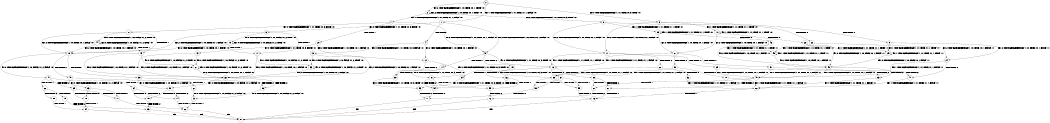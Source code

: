 digraph BCG {
size = "7, 10.5";
center = TRUE;
node [shape = circle];
0 [peripheries = 2];
0 -> 1 [label = "EX !1 !ATOMIC_EXCH_BRANCH (1, +1, TRUE, +1, 1, FALSE) !:0:"];
0 -> 2 [label = "EX !2 !ATOMIC_EXCH_BRANCH (1, +0, TRUE, +0, 1, TRUE) !:0:"];
0 -> 3 [label = "EX !0 !ATOMIC_EXCH_BRANCH (1, +1, TRUE, +0, 3, TRUE) !:0:"];
1 -> 4 [label = "TERMINATE !1"];
1 -> 5 [label = "EX !2 !ATOMIC_EXCH_BRANCH (1, +0, TRUE, +0, 1, FALSE) !:0:"];
1 -> 6 [label = "EX !0 !ATOMIC_EXCH_BRANCH (1, +1, TRUE, +0, 3, FALSE) !:0:"];
2 -> 7 [label = "EX !1 !ATOMIC_EXCH_BRANCH (1, +1, TRUE, +1, 1, FALSE) !:0:"];
2 -> 8 [label = "EX !0 !ATOMIC_EXCH_BRANCH (1, +1, TRUE, +0, 3, TRUE) !:0:"];
2 -> 2 [label = "EX !2 !ATOMIC_EXCH_BRANCH (1, +0, TRUE, +0, 1, TRUE) !:0:"];
3 -> 9 [label = "TERMINATE !0"];
3 -> 10 [label = "EX !1 !ATOMIC_EXCH_BRANCH (1, +1, TRUE, +1, 1, TRUE) !:0:"];
3 -> 11 [label = "EX !2 !ATOMIC_EXCH_BRANCH (1, +0, TRUE, +0, 1, FALSE) !:0:"];
4 -> 12 [label = "EX !2 !ATOMIC_EXCH_BRANCH (1, +0, TRUE, +0, 1, FALSE) !:0:"];
4 -> 13 [label = "EX !0 !ATOMIC_EXCH_BRANCH (1, +1, TRUE, +0, 3, FALSE) !:0:"];
5 -> 14 [label = "TERMINATE !1"];
5 -> 15 [label = "TERMINATE !2"];
5 -> 16 [label = "EX !0 !ATOMIC_EXCH_BRANCH (1, +1, TRUE, +0, 3, TRUE) !:0:"];
6 -> 17 [label = "TERMINATE !1"];
6 -> 18 [label = "EX !2 !ATOMIC_EXCH_BRANCH (1, +0, TRUE, +0, 1, FALSE) !:0:"];
6 -> 19 [label = "EX !0 !ATOMIC_EXCH_BRANCH (1, +0, FALSE, +1, 2, TRUE) !:0:"];
7 -> 20 [label = "TERMINATE !1"];
7 -> 21 [label = "EX !0 !ATOMIC_EXCH_BRANCH (1, +1, TRUE, +0, 3, FALSE) !:0:"];
7 -> 5 [label = "EX !2 !ATOMIC_EXCH_BRANCH (1, +0, TRUE, +0, 1, FALSE) !:0:"];
8 -> 22 [label = "TERMINATE !0"];
8 -> 23 [label = "EX !1 !ATOMIC_EXCH_BRANCH (1, +1, TRUE, +1, 1, TRUE) !:0:"];
8 -> 11 [label = "EX !2 !ATOMIC_EXCH_BRANCH (1, +0, TRUE, +0, 1, FALSE) !:0:"];
9 -> 24 [label = "EX !2 !ATOMIC_EXCH_BRANCH (1, +0, TRUE, +0, 1, FALSE) !:1:"];
9 -> 25 [label = "EX !1 !ATOMIC_EXCH_BRANCH (1, +1, TRUE, +1, 1, TRUE) !:1:"];
10 -> 26 [label = "TERMINATE !0"];
10 -> 27 [label = "EX !2 !ATOMIC_EXCH_BRANCH (1, +0, TRUE, +0, 1, FALSE) !:0:"];
10 -> 10 [label = "EX !1 !ATOMIC_EXCH_BRANCH (1, +1, TRUE, +1, 1, TRUE) !:0:"];
11 -> 28 [label = "TERMINATE !2"];
11 -> 29 [label = "TERMINATE !0"];
11 -> 16 [label = "EX !1 !ATOMIC_EXCH_BRANCH (1, +1, TRUE, +1, 1, FALSE) !:0:"];
12 -> 30 [label = "TERMINATE !2"];
12 -> 31 [label = "EX !0 !ATOMIC_EXCH_BRANCH (1, +1, TRUE, +0, 3, TRUE) !:0:"];
13 -> 32 [label = "EX !2 !ATOMIC_EXCH_BRANCH (1, +0, TRUE, +0, 1, FALSE) !:0:"];
13 -> 33 [label = "EX !0 !ATOMIC_EXCH_BRANCH (1, +0, FALSE, +1, 2, TRUE) !:0:"];
14 -> 30 [label = "TERMINATE !2"];
14 -> 31 [label = "EX !0 !ATOMIC_EXCH_BRANCH (1, +1, TRUE, +0, 3, TRUE) !:0:"];
15 -> 34 [label = "TERMINATE !1"];
15 -> 35 [label = "EX !0 !ATOMIC_EXCH_BRANCH (1, +1, TRUE, +0, 3, TRUE) !:0:"];
16 -> 36 [label = "TERMINATE !1"];
16 -> 37 [label = "TERMINATE !2"];
16 -> 38 [label = "TERMINATE !0"];
17 -> 32 [label = "EX !2 !ATOMIC_EXCH_BRANCH (1, +0, TRUE, +0, 1, FALSE) !:0:"];
17 -> 33 [label = "EX !0 !ATOMIC_EXCH_BRANCH (1, +0, FALSE, +1, 2, TRUE) !:0:"];
18 -> 39 [label = "TERMINATE !1"];
18 -> 40 [label = "TERMINATE !2"];
18 -> 41 [label = "EX !0 !ATOMIC_EXCH_BRANCH (1, +0, FALSE, +1, 2, FALSE) !:0:"];
19 -> 17 [label = "TERMINATE !1"];
19 -> 18 [label = "EX !2 !ATOMIC_EXCH_BRANCH (1, +0, TRUE, +0, 1, FALSE) !:0:"];
19 -> 19 [label = "EX !0 !ATOMIC_EXCH_BRANCH (1, +0, FALSE, +1, 2, TRUE) !:0:"];
20 -> 42 [label = "EX !0 !ATOMIC_EXCH_BRANCH (1, +1, TRUE, +0, 3, FALSE) !:0:"];
20 -> 12 [label = "EX !2 !ATOMIC_EXCH_BRANCH (1, +0, TRUE, +0, 1, FALSE) !:0:"];
21 -> 43 [label = "TERMINATE !1"];
21 -> 18 [label = "EX !2 !ATOMIC_EXCH_BRANCH (1, +0, TRUE, +0, 1, FALSE) !:0:"];
21 -> 44 [label = "EX !0 !ATOMIC_EXCH_BRANCH (1, +0, FALSE, +1, 2, TRUE) !:0:"];
22 -> 45 [label = "EX !1 !ATOMIC_EXCH_BRANCH (1, +1, TRUE, +1, 1, TRUE) !:1:"];
22 -> 24 [label = "EX !2 !ATOMIC_EXCH_BRANCH (1, +0, TRUE, +0, 1, FALSE) !:1:"];
23 -> 46 [label = "TERMINATE !0"];
23 -> 27 [label = "EX !2 !ATOMIC_EXCH_BRANCH (1, +0, TRUE, +0, 1, FALSE) !:0:"];
23 -> 23 [label = "EX !1 !ATOMIC_EXCH_BRANCH (1, +1, TRUE, +1, 1, TRUE) !:0:"];
24 -> 47 [label = "TERMINATE !2"];
24 -> 48 [label = "EX !1 !ATOMIC_EXCH_BRANCH (1, +1, TRUE, +1, 1, FALSE) !:1:"];
25 -> 49 [label = "EX !2 !ATOMIC_EXCH_BRANCH (1, +0, TRUE, +0, 1, FALSE) !:1:"];
25 -> 25 [label = "EX !1 !ATOMIC_EXCH_BRANCH (1, +1, TRUE, +1, 1, TRUE) !:1:"];
26 -> 49 [label = "EX !2 !ATOMIC_EXCH_BRANCH (1, +0, TRUE, +0, 1, FALSE) !:1:"];
26 -> 25 [label = "EX !1 !ATOMIC_EXCH_BRANCH (1, +1, TRUE, +1, 1, TRUE) !:1:"];
27 -> 50 [label = "TERMINATE !2"];
27 -> 51 [label = "TERMINATE !0"];
27 -> 16 [label = "EX !1 !ATOMIC_EXCH_BRANCH (1, +1, TRUE, +1, 1, FALSE) !:0:"];
28 -> 52 [label = "TERMINATE !0"];
28 -> 35 [label = "EX !1 !ATOMIC_EXCH_BRANCH (1, +1, TRUE, +1, 1, FALSE) !:0:"];
29 -> 47 [label = "TERMINATE !2"];
29 -> 48 [label = "EX !1 !ATOMIC_EXCH_BRANCH (1, +1, TRUE, +1, 1, FALSE) !:1:"];
30 -> 53 [label = "EX !0 !ATOMIC_EXCH_BRANCH (1, +1, TRUE, +0, 3, TRUE) !:0:"];
31 -> 54 [label = "TERMINATE !2"];
31 -> 55 [label = "TERMINATE !0"];
32 -> 56 [label = "TERMINATE !2"];
32 -> 57 [label = "EX !0 !ATOMIC_EXCH_BRANCH (1, +0, FALSE, +1, 2, FALSE) !:0:"];
33 -> 32 [label = "EX !2 !ATOMIC_EXCH_BRANCH (1, +0, TRUE, +0, 1, FALSE) !:0:"];
33 -> 33 [label = "EX !0 !ATOMIC_EXCH_BRANCH (1, +0, FALSE, +1, 2, TRUE) !:0:"];
34 -> 53 [label = "EX !0 !ATOMIC_EXCH_BRANCH (1, +1, TRUE, +0, 3, TRUE) !:0:"];
35 -> 58 [label = "TERMINATE !1"];
35 -> 59 [label = "TERMINATE !0"];
36 -> 54 [label = "TERMINATE !2"];
36 -> 55 [label = "TERMINATE !0"];
37 -> 58 [label = "TERMINATE !1"];
37 -> 59 [label = "TERMINATE !0"];
38 -> 60 [label = "TERMINATE !1"];
38 -> 61 [label = "TERMINATE !2"];
39 -> 56 [label = "TERMINATE !2"];
39 -> 57 [label = "EX !0 !ATOMIC_EXCH_BRANCH (1, +0, FALSE, +1, 2, FALSE) !:0:"];
40 -> 62 [label = "TERMINATE !1"];
40 -> 63 [label = "EX !0 !ATOMIC_EXCH_BRANCH (1, +0, FALSE, +1, 2, FALSE) !:0:"];
41 -> 64 [label = "TERMINATE !1"];
41 -> 65 [label = "TERMINATE !2"];
41 -> 66 [label = "TERMINATE !0"];
42 -> 32 [label = "EX !2 !ATOMIC_EXCH_BRANCH (1, +0, TRUE, +0, 1, FALSE) !:0:"];
42 -> 67 [label = "EX !0 !ATOMIC_EXCH_BRANCH (1, +0, FALSE, +1, 2, TRUE) !:0:"];
43 -> 32 [label = "EX !2 !ATOMIC_EXCH_BRANCH (1, +0, TRUE, +0, 1, FALSE) !:0:"];
43 -> 67 [label = "EX !0 !ATOMIC_EXCH_BRANCH (1, +0, FALSE, +1, 2, TRUE) !:0:"];
44 -> 43 [label = "TERMINATE !1"];
44 -> 18 [label = "EX !2 !ATOMIC_EXCH_BRANCH (1, +0, TRUE, +0, 1, FALSE) !:0:"];
44 -> 44 [label = "EX !0 !ATOMIC_EXCH_BRANCH (1, +0, FALSE, +1, 2, TRUE) !:0:"];
45 -> 49 [label = "EX !2 !ATOMIC_EXCH_BRANCH (1, +0, TRUE, +0, 1, FALSE) !:1:"];
45 -> 45 [label = "EX !1 !ATOMIC_EXCH_BRANCH (1, +1, TRUE, +1, 1, TRUE) !:1:"];
46 -> 49 [label = "EX !2 !ATOMIC_EXCH_BRANCH (1, +0, TRUE, +0, 1, FALSE) !:1:"];
46 -> 45 [label = "EX !1 !ATOMIC_EXCH_BRANCH (1, +1, TRUE, +1, 1, TRUE) !:1:"];
47 -> 68 [label = "EX !1 !ATOMIC_EXCH_BRANCH (1, +1, TRUE, +1, 1, FALSE) !:1:"];
48 -> 60 [label = "TERMINATE !1"];
48 -> 61 [label = "TERMINATE !2"];
49 -> 69 [label = "TERMINATE !2"];
49 -> 48 [label = "EX !1 !ATOMIC_EXCH_BRANCH (1, +1, TRUE, +1, 1, FALSE) !:1:"];
50 -> 70 [label = "TERMINATE !0"];
50 -> 35 [label = "EX !1 !ATOMIC_EXCH_BRANCH (1, +1, TRUE, +1, 1, FALSE) !:0:"];
51 -> 69 [label = "TERMINATE !2"];
51 -> 48 [label = "EX !1 !ATOMIC_EXCH_BRANCH (1, +1, TRUE, +1, 1, FALSE) !:1:"];
52 -> 68 [label = "EX !1 !ATOMIC_EXCH_BRANCH (1, +1, TRUE, +1, 1, FALSE) !:1:"];
53 -> 71 [label = "TERMINATE !0"];
54 -> 71 [label = "TERMINATE !0"];
55 -> 72 [label = "TERMINATE !2"];
56 -> 73 [label = "EX !0 !ATOMIC_EXCH_BRANCH (1, +0, FALSE, +1, 2, FALSE) !:0:"];
57 -> 74 [label = "TERMINATE !2"];
57 -> 75 [label = "TERMINATE !0"];
58 -> 71 [label = "TERMINATE !0"];
59 -> 76 [label = "TERMINATE !1"];
60 -> 72 [label = "TERMINATE !2"];
61 -> 76 [label = "TERMINATE !1"];
62 -> 73 [label = "EX !0 !ATOMIC_EXCH_BRANCH (1, +0, FALSE, +1, 2, FALSE) !:0:"];
63 -> 77 [label = "TERMINATE !1"];
63 -> 78 [label = "TERMINATE !0"];
64 -> 74 [label = "TERMINATE !2"];
64 -> 75 [label = "TERMINATE !0"];
65 -> 77 [label = "TERMINATE !1"];
65 -> 78 [label = "TERMINATE !0"];
66 -> 79 [label = "TERMINATE !1"];
66 -> 80 [label = "TERMINATE !2"];
67 -> 32 [label = "EX !2 !ATOMIC_EXCH_BRANCH (1, +0, TRUE, +0, 1, FALSE) !:0:"];
67 -> 67 [label = "EX !0 !ATOMIC_EXCH_BRANCH (1, +0, FALSE, +1, 2, TRUE) !:0:"];
68 -> 76 [label = "TERMINATE !1"];
69 -> 68 [label = "EX !1 !ATOMIC_EXCH_BRANCH (1, +1, TRUE, +1, 1, FALSE) !:1:"];
70 -> 68 [label = "EX !1 !ATOMIC_EXCH_BRANCH (1, +1, TRUE, +1, 1, FALSE) !:1:"];
71 -> 81 [label = "exit"];
72 -> 81 [label = "exit"];
73 -> 82 [label = "TERMINATE !0"];
74 -> 82 [label = "TERMINATE !0"];
75 -> 83 [label = "TERMINATE !2"];
76 -> 81 [label = "exit"];
77 -> 82 [label = "TERMINATE !0"];
78 -> 84 [label = "TERMINATE !1"];
79 -> 83 [label = "TERMINATE !2"];
80 -> 84 [label = "TERMINATE !1"];
82 -> 81 [label = "exit"];
83 -> 81 [label = "exit"];
84 -> 81 [label = "exit"];
}
